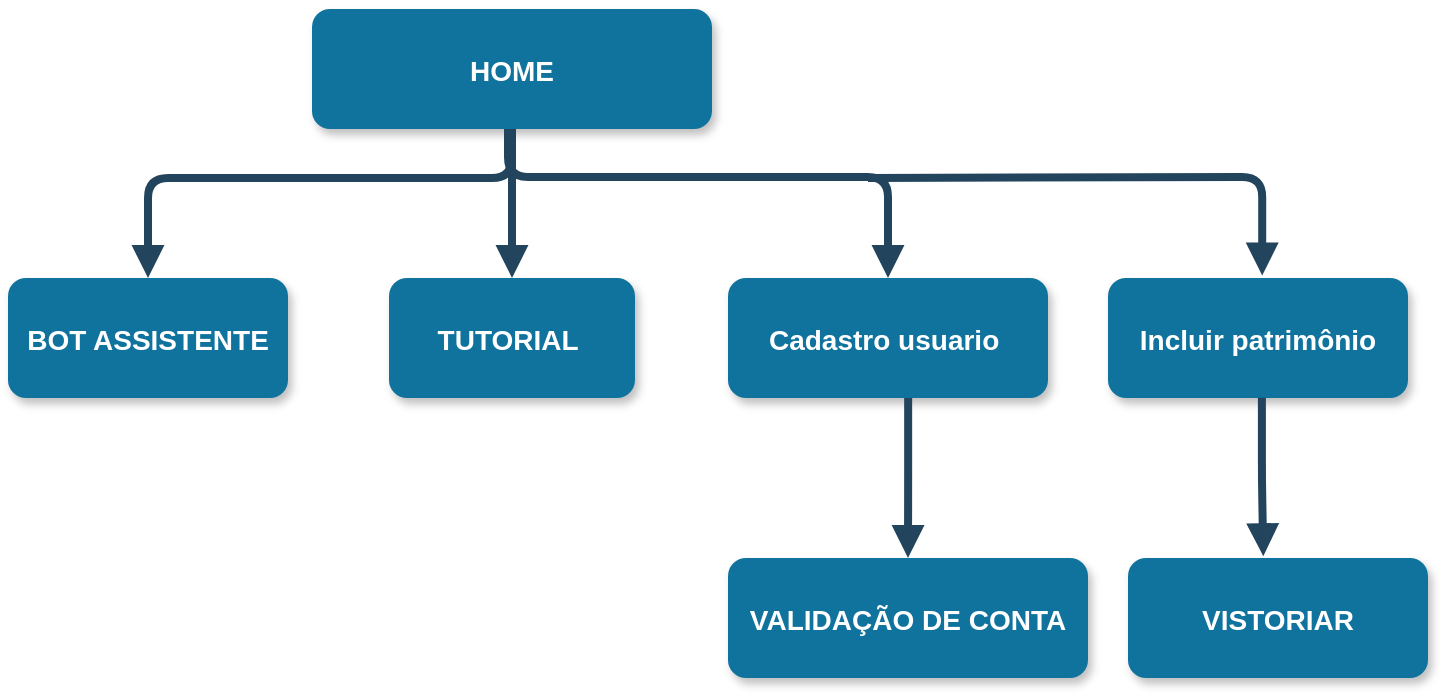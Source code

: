 <mxfile version="21.1.5" type="device">
  <diagram name="Página-1" id="qYPaEfJs6qgoT-C3Vg5A">
    <mxGraphModel dx="1240" dy="484" grid="1" gridSize="10" guides="1" tooltips="1" connect="1" arrows="1" fold="1" page="1" pageScale="1" pageWidth="827" pageHeight="1169" math="0" shadow="0">
      <root>
        <mxCell id="0" />
        <mxCell id="1" parent="0" />
        <mxCell id="2SA9ncLkwg0_kmMSRq2s-1" value="HOME" style="rounded=1;fillColor=#10739E;strokeColor=none;shadow=1;gradientColor=none;fontStyle=1;fontColor=#FFFFFF;fontSize=14;" vertex="1" parent="1">
          <mxGeometry x="672" y="205.5" width="200" height="60" as="geometry" />
        </mxCell>
        <mxCell id="2SA9ncLkwg0_kmMSRq2s-2" value="TUTORIAL " style="rounded=1;fillColor=#10739E;strokeColor=none;shadow=1;gradientColor=none;fontStyle=1;fontColor=#FFFFFF;fontSize=14;" vertex="1" parent="1">
          <mxGeometry x="710.5" y="340" width="123" height="60" as="geometry" />
        </mxCell>
        <mxCell id="2SA9ncLkwg0_kmMSRq2s-3" value="" style="edgeStyle=elbowEdgeStyle;elbow=vertical;strokeWidth=4;endArrow=block;endFill=1;fontStyle=1;strokeColor=#23445D;" edge="1" parent="1" source="2SA9ncLkwg0_kmMSRq2s-1" target="2SA9ncLkwg0_kmMSRq2s-2">
          <mxGeometry x="22" y="165.5" width="100" height="100" as="geometry">
            <mxPoint x="22" y="265.5" as="sourcePoint" />
            <mxPoint x="122" y="165.5" as="targetPoint" />
          </mxGeometry>
        </mxCell>
        <mxCell id="2SA9ncLkwg0_kmMSRq2s-4" value="VISTORIAR" style="rounded=1;fillColor=#10739E;strokeColor=none;shadow=1;gradientColor=none;fontStyle=1;fontColor=#FFFFFF;fontSize=14;" vertex="1" parent="1">
          <mxGeometry x="1080" y="480" width="150" height="60" as="geometry" />
        </mxCell>
        <mxCell id="2SA9ncLkwg0_kmMSRq2s-5" value="BOT ASSISTENTE" style="rounded=1;fillColor=#10739E;strokeColor=none;shadow=1;gradientColor=none;fontStyle=1;fontColor=#FFFFFF;fontSize=14;" vertex="1" parent="1">
          <mxGeometry x="520" y="340" width="140" height="60" as="geometry" />
        </mxCell>
        <mxCell id="2SA9ncLkwg0_kmMSRq2s-6" value="" style="edgeStyle=elbowEdgeStyle;elbow=vertical;strokeWidth=4;endArrow=block;endFill=1;fontStyle=1;strokeColor=#23445D;entryX=0.5;entryY=0;entryDx=0;entryDy=0;" edge="1" parent="1" source="2SA9ncLkwg0_kmMSRq2s-1" target="2SA9ncLkwg0_kmMSRq2s-5">
          <mxGeometry x="20" y="25" width="100" height="100" as="geometry">
            <mxPoint x="660" y="250" as="sourcePoint" />
            <mxPoint x="490" y="330" as="targetPoint" />
            <Array as="points">
              <mxPoint x="650" y="290" />
              <mxPoint x="380" y="290" />
              <mxPoint x="560" y="291" />
            </Array>
          </mxGeometry>
        </mxCell>
        <mxCell id="2SA9ncLkwg0_kmMSRq2s-7" value="" style="edgeStyle=elbowEdgeStyle;elbow=vertical;strokeWidth=4;endArrow=block;endFill=1;fontStyle=1;strokeColor=#23445D;entryX=0.5;entryY=0;entryDx=0;entryDy=0;" edge="1" parent="1" target="2SA9ncLkwg0_kmMSRq2s-8">
          <mxGeometry x="20" y="25" width="100" height="100" as="geometry">
            <mxPoint x="770" y="265.5" as="sourcePoint" />
            <mxPoint x="1020" y="330" as="targetPoint" />
            <Array as="points">
              <mxPoint x="868" y="289.5" />
            </Array>
          </mxGeometry>
        </mxCell>
        <mxCell id="2SA9ncLkwg0_kmMSRq2s-8" value="Cadastro usuario " style="rounded=1;fillColor=#10739E;strokeColor=none;shadow=1;gradientColor=none;fontStyle=1;fontColor=#FFFFFF;fontSize=14;" vertex="1" parent="1">
          <mxGeometry x="880" y="340" width="160" height="60" as="geometry" />
        </mxCell>
        <mxCell id="2SA9ncLkwg0_kmMSRq2s-9" value="Incluir patrimônio" style="rounded=1;fillColor=#10739E;strokeColor=none;shadow=1;gradientColor=none;fontStyle=1;fontColor=#FFFFFF;fontSize=14;" vertex="1" parent="1">
          <mxGeometry x="1070" y="340" width="150" height="60" as="geometry" />
        </mxCell>
        <mxCell id="2SA9ncLkwg0_kmMSRq2s-10" value="" style="edgeStyle=elbowEdgeStyle;elbow=vertical;strokeWidth=4;endArrow=block;endFill=1;fontStyle=1;strokeColor=#23445D;entryX=0.514;entryY=-0.021;entryDx=0;entryDy=0;entryPerimeter=0;" edge="1" parent="1" target="2SA9ncLkwg0_kmMSRq2s-9">
          <mxGeometry x="322" y="25" width="100" height="100" as="geometry">
            <mxPoint x="950" y="290" as="sourcePoint" />
            <mxPoint x="1322" y="340" as="targetPoint" />
            <Array as="points">
              <mxPoint x="1170" y="289.5" />
            </Array>
          </mxGeometry>
        </mxCell>
        <mxCell id="2SA9ncLkwg0_kmMSRq2s-11" value="VALIDAÇÃO DE CONTA" style="rounded=1;fillColor=#10739E;strokeColor=none;shadow=1;gradientColor=none;fontStyle=1;fontColor=#FFFFFF;fontSize=14;" vertex="1" parent="1">
          <mxGeometry x="880" y="480" width="180" height="60" as="geometry" />
        </mxCell>
        <mxCell id="2SA9ncLkwg0_kmMSRq2s-12" value="" style="edgeStyle=elbowEdgeStyle;elbow=vertical;strokeWidth=4;endArrow=block;endFill=1;fontStyle=1;strokeColor=#23445D;entryX=0.5;entryY=0;entryDx=0;entryDy=0;exitX=0.563;exitY=1;exitDx=0;exitDy=0;exitPerimeter=0;" edge="1" parent="1" target="2SA9ncLkwg0_kmMSRq2s-11" source="2SA9ncLkwg0_kmMSRq2s-8">
          <mxGeometry x="269.64" y="299.5" width="100" height="100" as="geometry">
            <mxPoint x="1019.64" y="400" as="sourcePoint" />
            <mxPoint x="1019.64" y="450" as="targetPoint" />
            <Array as="points">
              <mxPoint x="1019.64" y="444" />
            </Array>
          </mxGeometry>
        </mxCell>
        <mxCell id="2SA9ncLkwg0_kmMSRq2s-14" value="" style="edgeStyle=elbowEdgeStyle;elbow=vertical;strokeWidth=4;endArrow=block;endFill=1;fontStyle=1;strokeColor=#23445D;entryX=0.451;entryY=-0.015;entryDx=0;entryDy=0;entryPerimeter=0;exitX=0.513;exitY=0.998;exitDx=0;exitDy=0;exitPerimeter=0;" edge="1" parent="1" source="2SA9ncLkwg0_kmMSRq2s-9" target="2SA9ncLkwg0_kmMSRq2s-4">
          <mxGeometry x="569.5" y="299.5" width="100" height="100" as="geometry">
            <mxPoint x="1319.5" y="400" as="sourcePoint" />
            <mxPoint x="1320" y="460" as="targetPoint" />
            <Array as="points">
              <mxPoint x="1230" y="440" />
              <mxPoint x="1150" y="430" />
              <mxPoint x="1319.5" y="444" />
            </Array>
          </mxGeometry>
        </mxCell>
      </root>
    </mxGraphModel>
  </diagram>
</mxfile>
